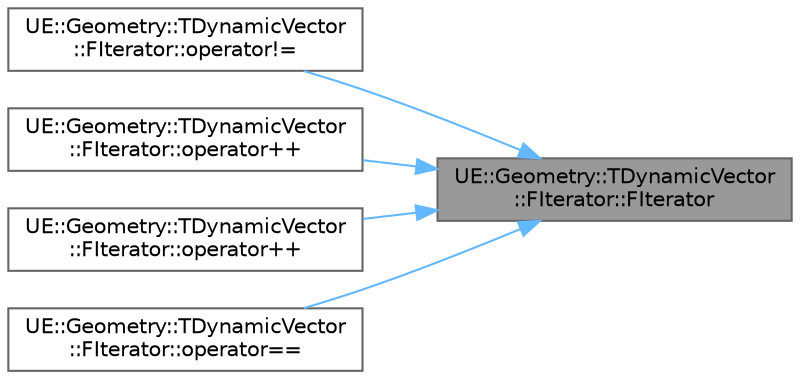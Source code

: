 digraph "UE::Geometry::TDynamicVector::FIterator::FIterator"
{
 // INTERACTIVE_SVG=YES
 // LATEX_PDF_SIZE
  bgcolor="transparent";
  edge [fontname=Helvetica,fontsize=10,labelfontname=Helvetica,labelfontsize=10];
  node [fontname=Helvetica,fontsize=10,shape=box,height=0.2,width=0.4];
  rankdir="RL";
  Node1 [id="Node000001",label="UE::Geometry::TDynamicVector\l::FIterator::FIterator",height=0.2,width=0.4,color="gray40", fillcolor="grey60", style="filled", fontcolor="black",tooltip=" "];
  Node1 -> Node2 [id="edge1_Node000001_Node000002",dir="back",color="steelblue1",style="solid",tooltip=" "];
  Node2 [id="Node000002",label="UE::Geometry::TDynamicVector\l::FIterator::operator!=",height=0.2,width=0.4,color="grey40", fillcolor="white", style="filled",URL="$d8/d0b/classUE_1_1Geometry_1_1TDynamicVector_1_1FIterator.html#a7457663f519682513440ff37a23cc9f3",tooltip=" "];
  Node1 -> Node3 [id="edge2_Node000001_Node000003",dir="back",color="steelblue1",style="solid",tooltip=" "];
  Node3 [id="Node000003",label="UE::Geometry::TDynamicVector\l::FIterator::operator++",height=0.2,width=0.4,color="grey40", fillcolor="white", style="filled",URL="$d8/d0b/classUE_1_1Geometry_1_1TDynamicVector_1_1FIterator.html#a00b1fbad3969acc6d4b20fcb93f771f9",tooltip=" "];
  Node1 -> Node4 [id="edge3_Node000001_Node000004",dir="back",color="steelblue1",style="solid",tooltip=" "];
  Node4 [id="Node000004",label="UE::Geometry::TDynamicVector\l::FIterator::operator++",height=0.2,width=0.4,color="grey40", fillcolor="white", style="filled",URL="$d8/d0b/classUE_1_1Geometry_1_1TDynamicVector_1_1FIterator.html#a5a0aeb116df7160d319362bcea7ac793",tooltip=" "];
  Node1 -> Node5 [id="edge4_Node000001_Node000005",dir="back",color="steelblue1",style="solid",tooltip=" "];
  Node5 [id="Node000005",label="UE::Geometry::TDynamicVector\l::FIterator::operator==",height=0.2,width=0.4,color="grey40", fillcolor="white", style="filled",URL="$d8/d0b/classUE_1_1Geometry_1_1TDynamicVector_1_1FIterator.html#a817bb2ac55540ca996b59fac70d5d5a9",tooltip=" "];
}
